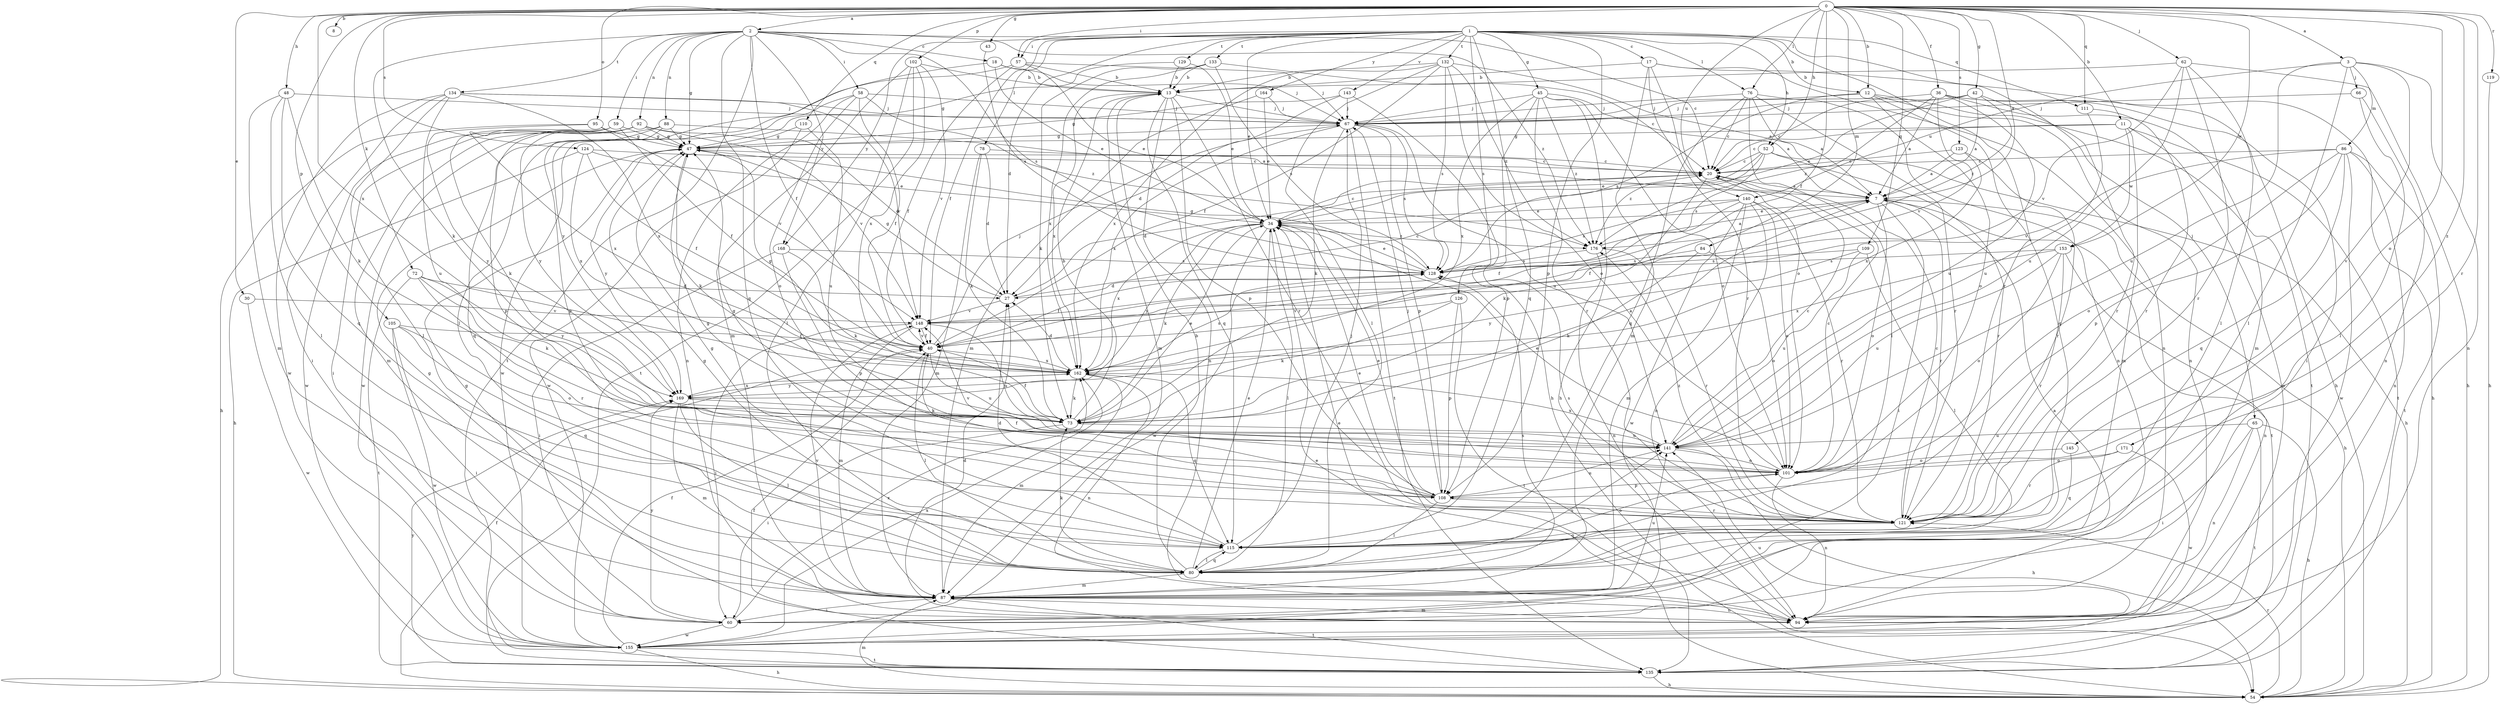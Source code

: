 strict digraph  {
0;
1;
2;
3;
7;
8;
11;
12;
13;
17;
18;
20;
27;
30;
34;
36;
40;
42;
43;
45;
47;
48;
52;
54;
57;
58;
59;
60;
62;
65;
66;
67;
72;
73;
76;
78;
80;
84;
86;
87;
88;
92;
94;
95;
101;
102;
105;
108;
109;
110;
111;
115;
119;
121;
123;
124;
126;
128;
129;
132;
133;
134;
135;
140;
141;
143;
145;
148;
153;
155;
162;
164;
168;
169;
171;
176;
0 -> 2  [label=a];
0 -> 3  [label=a];
0 -> 7  [label=a];
0 -> 8  [label=b];
0 -> 11  [label=b];
0 -> 12  [label=b];
0 -> 30  [label=e];
0 -> 36  [label=f];
0 -> 40  [label=f];
0 -> 42  [label=g];
0 -> 43  [label=g];
0 -> 48  [label=h];
0 -> 52  [label=h];
0 -> 57  [label=i];
0 -> 62  [label=j];
0 -> 72  [label=k];
0 -> 76  [label=l];
0 -> 84  [label=m];
0 -> 95  [label=o];
0 -> 101  [label=o];
0 -> 102  [label=p];
0 -> 105  [label=p];
0 -> 109  [label=q];
0 -> 110  [label=q];
0 -> 111  [label=q];
0 -> 119  [label=r];
0 -> 121  [label=r];
0 -> 123  [label=s];
0 -> 124  [label=s];
0 -> 140  [label=u];
0 -> 153  [label=w];
0 -> 162  [label=x];
0 -> 171  [label=z];
1 -> 12  [label=b];
1 -> 17  [label=c];
1 -> 27  [label=d];
1 -> 34  [label=e];
1 -> 40  [label=f];
1 -> 45  [label=g];
1 -> 52  [label=h];
1 -> 57  [label=i];
1 -> 65  [label=j];
1 -> 76  [label=l];
1 -> 78  [label=l];
1 -> 108  [label=p];
1 -> 111  [label=q];
1 -> 115  [label=q];
1 -> 121  [label=r];
1 -> 126  [label=s];
1 -> 129  [label=t];
1 -> 132  [label=t];
1 -> 133  [label=t];
1 -> 143  [label=v];
1 -> 164  [label=y];
1 -> 168  [label=y];
2 -> 18  [label=c];
2 -> 20  [label=c];
2 -> 40  [label=f];
2 -> 47  [label=g];
2 -> 58  [label=i];
2 -> 59  [label=i];
2 -> 73  [label=k];
2 -> 88  [label=n];
2 -> 92  [label=n];
2 -> 115  [label=q];
2 -> 128  [label=s];
2 -> 134  [label=t];
2 -> 135  [label=t];
2 -> 168  [label=y];
2 -> 176  [label=z];
3 -> 66  [label=j];
3 -> 80  [label=l];
3 -> 86  [label=m];
3 -> 94  [label=n];
3 -> 140  [label=u];
3 -> 141  [label=u];
3 -> 145  [label=v];
7 -> 34  [label=e];
7 -> 40  [label=f];
7 -> 54  [label=h];
7 -> 60  [label=i];
7 -> 101  [label=o];
7 -> 121  [label=r];
7 -> 135  [label=t];
11 -> 20  [label=c];
11 -> 47  [label=g];
11 -> 87  [label=m];
11 -> 135  [label=t];
11 -> 153  [label=w];
11 -> 155  [label=w];
12 -> 67  [label=j];
12 -> 94  [label=n];
12 -> 101  [label=o];
12 -> 115  [label=q];
12 -> 128  [label=s];
12 -> 135  [label=t];
13 -> 67  [label=j];
13 -> 87  [label=m];
13 -> 94  [label=n];
13 -> 108  [label=p];
13 -> 115  [label=q];
13 -> 121  [label=r];
13 -> 162  [label=x];
17 -> 13  [label=b];
17 -> 54  [label=h];
17 -> 87  [label=m];
17 -> 94  [label=n];
17 -> 101  [label=o];
17 -> 121  [label=r];
18 -> 13  [label=b];
18 -> 34  [label=e];
18 -> 67  [label=j];
18 -> 169  [label=y];
20 -> 7  [label=a];
20 -> 27  [label=d];
20 -> 73  [label=k];
27 -> 20  [label=c];
27 -> 47  [label=g];
27 -> 148  [label=v];
30 -> 148  [label=v];
30 -> 155  [label=w];
34 -> 20  [label=c];
34 -> 73  [label=k];
34 -> 80  [label=l];
34 -> 155  [label=w];
34 -> 162  [label=x];
34 -> 169  [label=y];
34 -> 176  [label=z];
36 -> 7  [label=a];
36 -> 54  [label=h];
36 -> 60  [label=i];
36 -> 67  [label=j];
36 -> 87  [label=m];
36 -> 141  [label=u];
36 -> 148  [label=v];
36 -> 176  [label=z];
40 -> 67  [label=j];
40 -> 80  [label=l];
40 -> 141  [label=u];
40 -> 148  [label=v];
40 -> 162  [label=x];
42 -> 7  [label=a];
42 -> 20  [label=c];
42 -> 34  [label=e];
42 -> 67  [label=j];
42 -> 121  [label=r];
42 -> 176  [label=z];
43 -> 128  [label=s];
45 -> 7  [label=a];
45 -> 54  [label=h];
45 -> 67  [label=j];
45 -> 101  [label=o];
45 -> 108  [label=p];
45 -> 121  [label=r];
45 -> 162  [label=x];
45 -> 176  [label=z];
47 -> 20  [label=c];
47 -> 73  [label=k];
47 -> 169  [label=y];
48 -> 67  [label=j];
48 -> 73  [label=k];
48 -> 80  [label=l];
48 -> 87  [label=m];
48 -> 115  [label=q];
52 -> 20  [label=c];
52 -> 34  [label=e];
52 -> 54  [label=h];
52 -> 121  [label=r];
52 -> 128  [label=s];
52 -> 176  [label=z];
54 -> 34  [label=e];
54 -> 40  [label=f];
54 -> 87  [label=m];
54 -> 121  [label=r];
57 -> 13  [label=b];
57 -> 34  [label=e];
57 -> 40  [label=f];
57 -> 67  [label=j];
57 -> 80  [label=l];
58 -> 40  [label=f];
58 -> 67  [label=j];
58 -> 94  [label=n];
58 -> 101  [label=o];
58 -> 155  [label=w];
58 -> 176  [label=z];
59 -> 40  [label=f];
59 -> 47  [label=g];
59 -> 73  [label=k];
59 -> 155  [label=w];
59 -> 162  [label=x];
60 -> 7  [label=a];
60 -> 155  [label=w];
60 -> 162  [label=x];
60 -> 169  [label=y];
62 -> 13  [label=b];
62 -> 54  [label=h];
62 -> 80  [label=l];
62 -> 121  [label=r];
62 -> 141  [label=u];
62 -> 148  [label=v];
65 -> 54  [label=h];
65 -> 60  [label=i];
65 -> 94  [label=n];
65 -> 135  [label=t];
65 -> 141  [label=u];
66 -> 67  [label=j];
66 -> 80  [label=l];
66 -> 94  [label=n];
67 -> 47  [label=g];
67 -> 73  [label=k];
67 -> 108  [label=p];
67 -> 128  [label=s];
67 -> 135  [label=t];
67 -> 141  [label=u];
67 -> 162  [label=x];
72 -> 27  [label=d];
72 -> 73  [label=k];
72 -> 121  [label=r];
72 -> 135  [label=t];
72 -> 169  [label=y];
73 -> 7  [label=a];
73 -> 13  [label=b];
73 -> 34  [label=e];
73 -> 40  [label=f];
73 -> 60  [label=i];
73 -> 141  [label=u];
76 -> 7  [label=a];
76 -> 20  [label=c];
76 -> 67  [label=j];
76 -> 80  [label=l];
76 -> 94  [label=n];
76 -> 115  [label=q];
76 -> 121  [label=r];
78 -> 20  [label=c];
78 -> 27  [label=d];
78 -> 73  [label=k];
78 -> 87  [label=m];
80 -> 13  [label=b];
80 -> 34  [label=e];
80 -> 47  [label=g];
80 -> 73  [label=k];
80 -> 87  [label=m];
80 -> 115  [label=q];
80 -> 141  [label=u];
84 -> 73  [label=k];
84 -> 101  [label=o];
84 -> 128  [label=s];
86 -> 20  [label=c];
86 -> 94  [label=n];
86 -> 101  [label=o];
86 -> 108  [label=p];
86 -> 115  [label=q];
86 -> 135  [label=t];
86 -> 148  [label=v];
86 -> 155  [label=w];
87 -> 47  [label=g];
87 -> 60  [label=i];
87 -> 94  [label=n];
87 -> 128  [label=s];
87 -> 135  [label=t];
87 -> 141  [label=u];
87 -> 148  [label=v];
88 -> 7  [label=a];
88 -> 47  [label=g];
88 -> 108  [label=p];
88 -> 115  [label=q];
88 -> 155  [label=w];
92 -> 27  [label=d];
92 -> 47  [label=g];
92 -> 60  [label=i];
92 -> 87  [label=m];
92 -> 108  [label=p];
92 -> 148  [label=v];
92 -> 169  [label=y];
94 -> 27  [label=d];
94 -> 34  [label=e];
94 -> 47  [label=g];
94 -> 87  [label=m];
95 -> 47  [label=g];
95 -> 54  [label=h];
95 -> 148  [label=v];
95 -> 169  [label=y];
101 -> 20  [label=c];
101 -> 34  [label=e];
101 -> 47  [label=g];
101 -> 94  [label=n];
101 -> 108  [label=p];
101 -> 148  [label=v];
102 -> 13  [label=b];
102 -> 80  [label=l];
102 -> 87  [label=m];
102 -> 135  [label=t];
102 -> 148  [label=v];
102 -> 162  [label=x];
105 -> 40  [label=f];
105 -> 60  [label=i];
105 -> 101  [label=o];
105 -> 115  [label=q];
105 -> 155  [label=w];
108 -> 34  [label=e];
108 -> 40  [label=f];
108 -> 47  [label=g];
108 -> 67  [label=j];
108 -> 80  [label=l];
108 -> 121  [label=r];
108 -> 141  [label=u];
109 -> 80  [label=l];
109 -> 128  [label=s];
109 -> 141  [label=u];
109 -> 169  [label=y];
110 -> 47  [label=g];
110 -> 141  [label=u];
110 -> 155  [label=w];
111 -> 121  [label=r];
111 -> 141  [label=u];
115 -> 27  [label=d];
115 -> 47  [label=g];
115 -> 67  [label=j];
115 -> 80  [label=l];
115 -> 101  [label=o];
119 -> 54  [label=h];
121 -> 20  [label=c];
121 -> 34  [label=e];
121 -> 115  [label=q];
121 -> 128  [label=s];
121 -> 176  [label=z];
123 -> 7  [label=a];
123 -> 20  [label=c];
123 -> 121  [label=r];
123 -> 162  [label=x];
124 -> 20  [label=c];
124 -> 34  [label=e];
124 -> 40  [label=f];
124 -> 54  [label=h];
124 -> 162  [label=x];
126 -> 73  [label=k];
126 -> 108  [label=p];
126 -> 135  [label=t];
126 -> 148  [label=v];
128 -> 27  [label=d];
128 -> 34  [label=e];
128 -> 40  [label=f];
128 -> 47  [label=g];
129 -> 13  [label=b];
129 -> 34  [label=e];
129 -> 47  [label=g];
132 -> 7  [label=a];
132 -> 13  [label=b];
132 -> 40  [label=f];
132 -> 80  [label=l];
132 -> 101  [label=o];
132 -> 128  [label=s];
132 -> 162  [label=x];
132 -> 176  [label=z];
133 -> 13  [label=b];
133 -> 20  [label=c];
133 -> 73  [label=k];
133 -> 128  [label=s];
133 -> 162  [label=x];
134 -> 60  [label=i];
134 -> 67  [label=j];
134 -> 80  [label=l];
134 -> 141  [label=u];
134 -> 148  [label=v];
134 -> 155  [label=w];
134 -> 162  [label=x];
135 -> 40  [label=f];
135 -> 54  [label=h];
135 -> 169  [label=y];
140 -> 34  [label=e];
140 -> 40  [label=f];
140 -> 87  [label=m];
140 -> 94  [label=n];
140 -> 101  [label=o];
140 -> 121  [label=r];
140 -> 128  [label=s];
140 -> 155  [label=w];
141 -> 20  [label=c];
141 -> 54  [label=h];
141 -> 101  [label=o];
141 -> 162  [label=x];
143 -> 27  [label=d];
143 -> 47  [label=g];
143 -> 54  [label=h];
143 -> 67  [label=j];
145 -> 101  [label=o];
145 -> 115  [label=q];
148 -> 40  [label=f];
148 -> 60  [label=i];
148 -> 87  [label=m];
148 -> 141  [label=u];
153 -> 94  [label=n];
153 -> 101  [label=o];
153 -> 121  [label=r];
153 -> 128  [label=s];
153 -> 141  [label=u];
153 -> 162  [label=x];
155 -> 40  [label=f];
155 -> 54  [label=h];
155 -> 135  [label=t];
155 -> 141  [label=u];
155 -> 162  [label=x];
162 -> 27  [label=d];
162 -> 47  [label=g];
162 -> 73  [label=k];
162 -> 87  [label=m];
162 -> 94  [label=n];
162 -> 115  [label=q];
162 -> 128  [label=s];
162 -> 169  [label=y];
164 -> 34  [label=e];
164 -> 67  [label=j];
164 -> 87  [label=m];
168 -> 60  [label=i];
168 -> 73  [label=k];
168 -> 108  [label=p];
168 -> 128  [label=s];
169 -> 73  [label=k];
169 -> 80  [label=l];
169 -> 87  [label=m];
169 -> 162  [label=x];
171 -> 101  [label=o];
171 -> 121  [label=r];
171 -> 155  [label=w];
176 -> 7  [label=a];
176 -> 94  [label=n];
176 -> 121  [label=r];
176 -> 128  [label=s];
}
